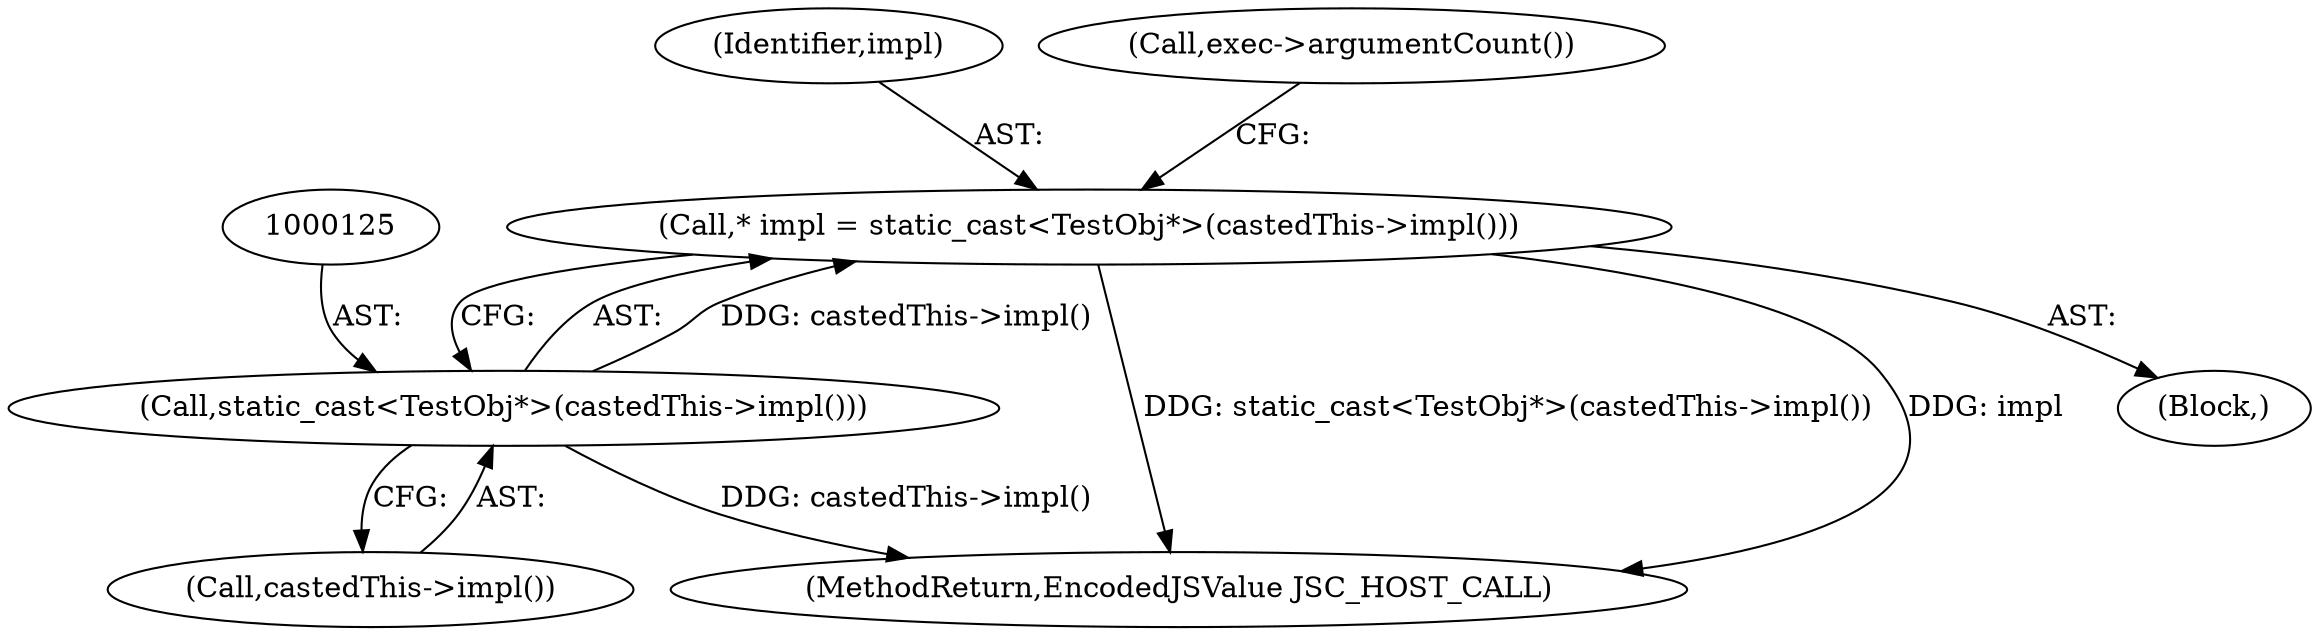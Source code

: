 digraph "0_Chrome_b944f670bb7a8a919daac497a4ea0536c954c201_25@pointer" {
"1000122" [label="(Call,* impl = static_cast<TestObj*>(castedThis->impl()))"];
"1000124" [label="(Call,static_cast<TestObj*>(castedThis->impl()))"];
"1000123" [label="(Identifier,impl)"];
"1000153" [label="(MethodReturn,EncodedJSValue JSC_HOST_CALL)"];
"1000122" [label="(Call,* impl = static_cast<TestObj*>(castedThis->impl()))"];
"1000129" [label="(Call,exec->argumentCount())"];
"1000102" [label="(Block,)"];
"1000126" [label="(Call,castedThis->impl())"];
"1000124" [label="(Call,static_cast<TestObj*>(castedThis->impl()))"];
"1000122" -> "1000102"  [label="AST: "];
"1000122" -> "1000124"  [label="CFG: "];
"1000123" -> "1000122"  [label="AST: "];
"1000124" -> "1000122"  [label="AST: "];
"1000129" -> "1000122"  [label="CFG: "];
"1000122" -> "1000153"  [label="DDG: static_cast<TestObj*>(castedThis->impl())"];
"1000122" -> "1000153"  [label="DDG: impl"];
"1000124" -> "1000122"  [label="DDG: castedThis->impl()"];
"1000124" -> "1000126"  [label="CFG: "];
"1000125" -> "1000124"  [label="AST: "];
"1000126" -> "1000124"  [label="AST: "];
"1000124" -> "1000153"  [label="DDG: castedThis->impl()"];
}
